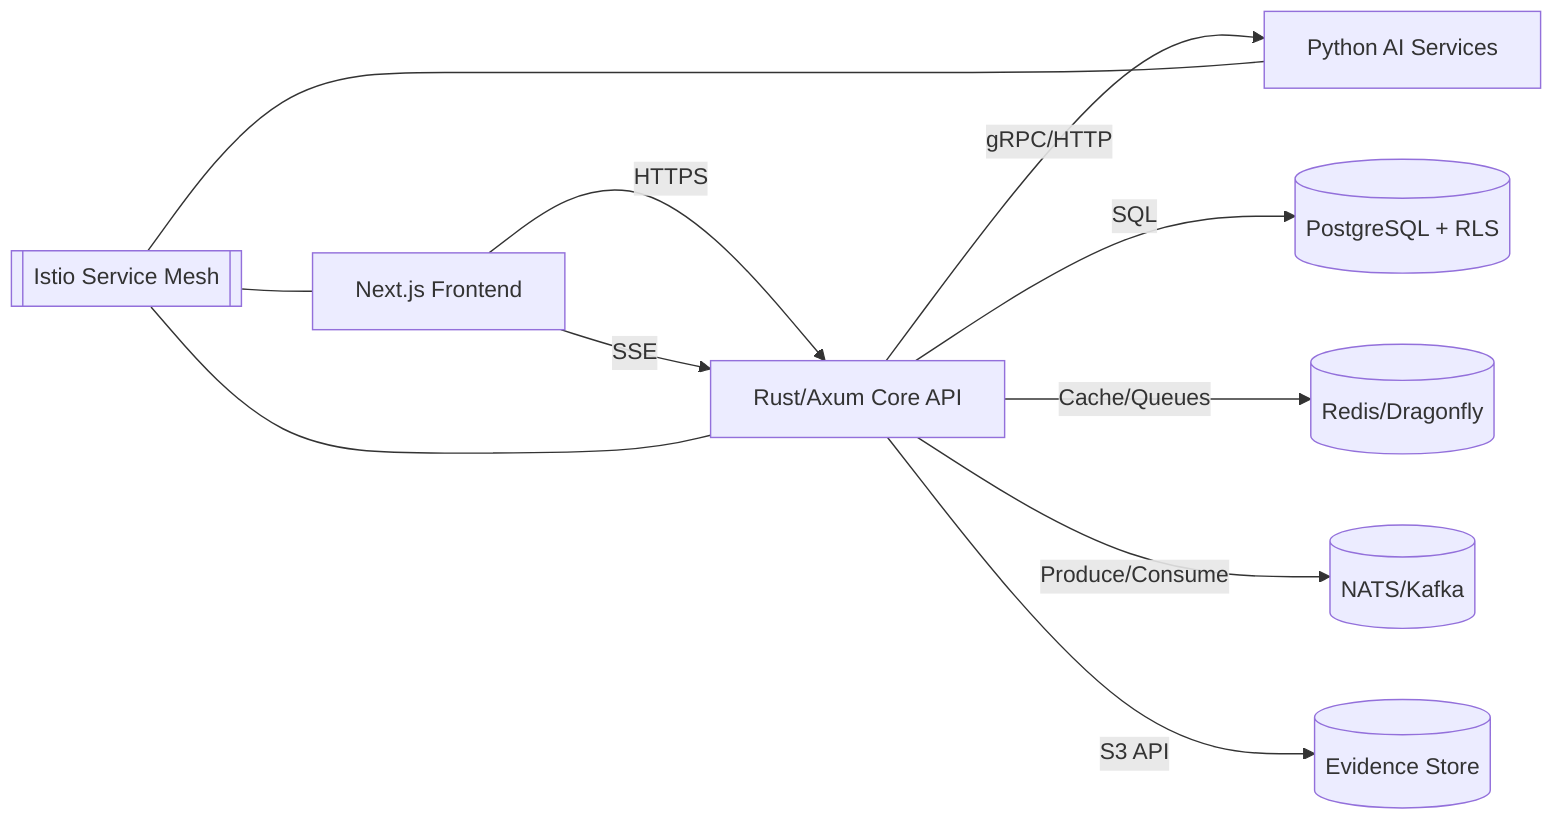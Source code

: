 flowchart LR
  FE[Next.js Frontend]
  CORE[Rust/Axum Core API]
  AI[Python AI Services]
  PG[(PostgreSQL + RLS)]
  CACHE[(Redis/Dragonfly)]
  BUS[(NATS/Kafka)]
  OBJ[(Evidence Store)]
  MESH[[Istio Service Mesh]]

  FE -- HTTPS --> CORE
  CORE -- gRPC/HTTP --> AI
  CORE -- SQL --> PG
  CORE -- Cache/Queues --> CACHE
  CORE -- Produce/Consume --> BUS
  CORE -- S3 API --> OBJ
  FE -- SSE --> CORE
  MESH --- FE
  MESH --- CORE
  MESH --- AI